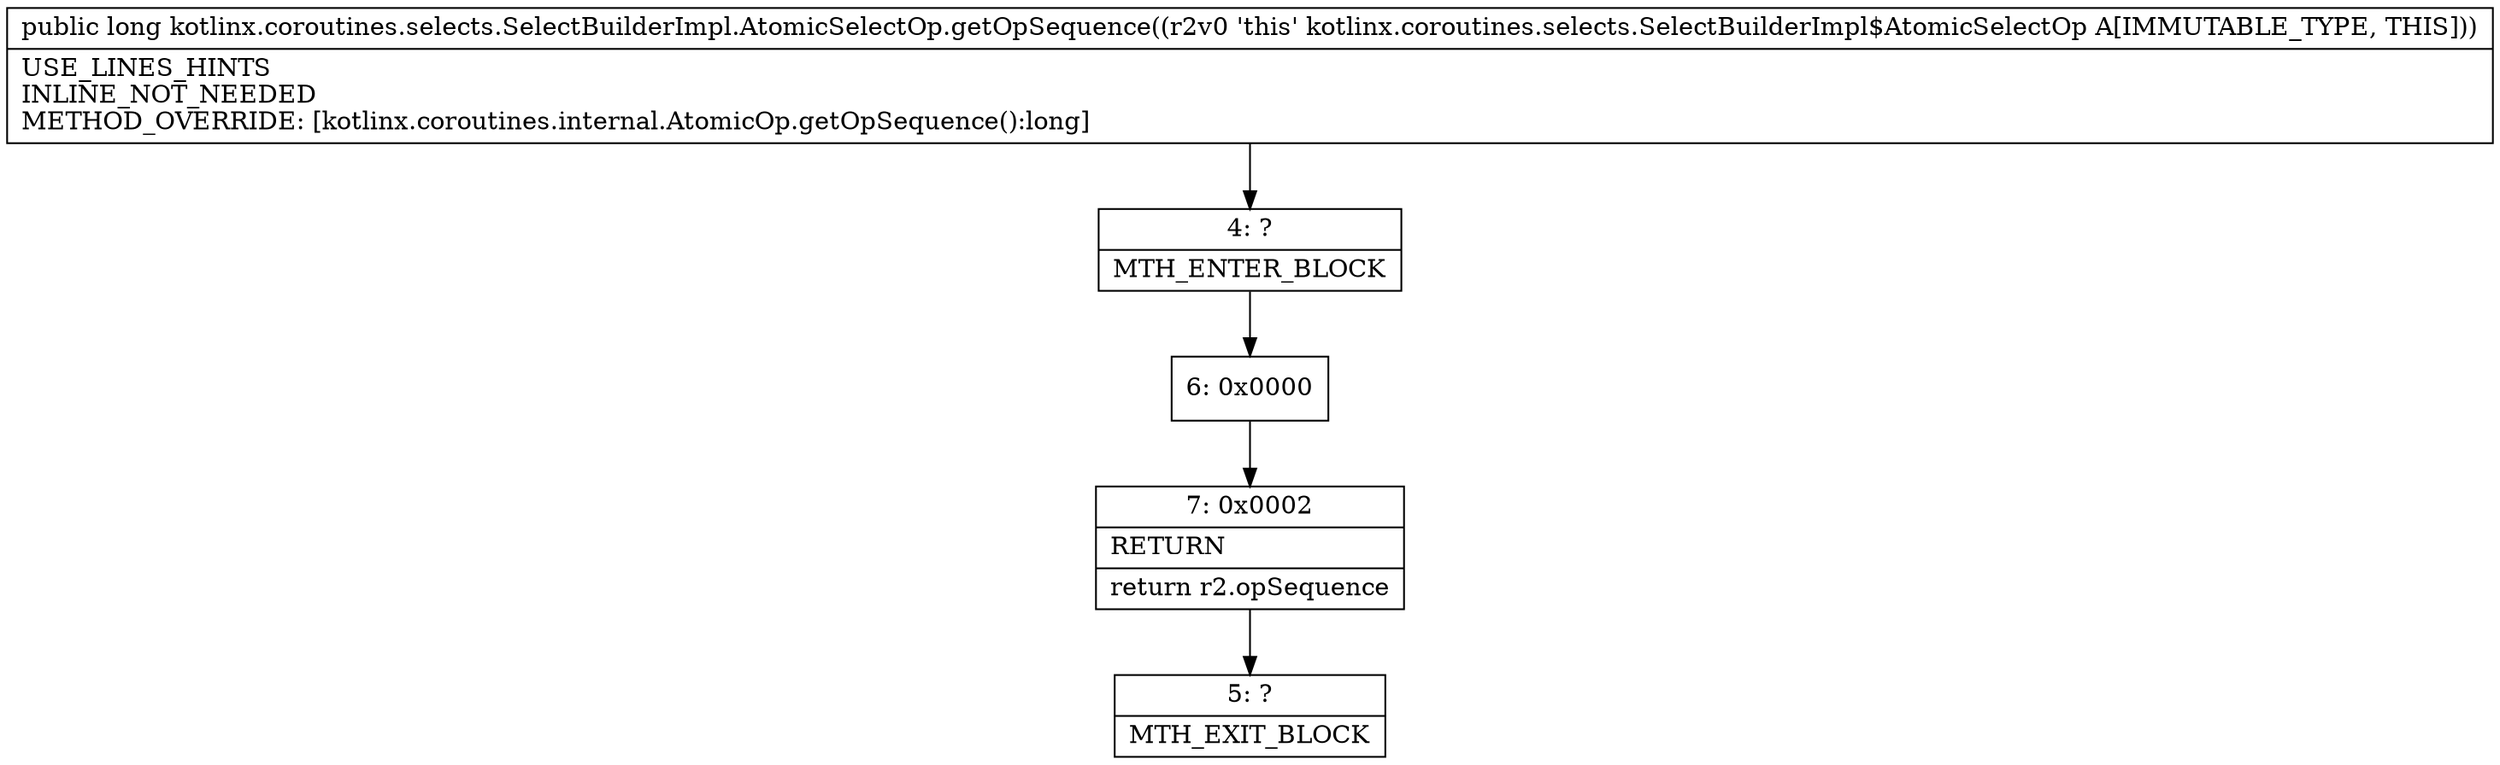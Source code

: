 digraph "CFG forkotlinx.coroutines.selects.SelectBuilderImpl.AtomicSelectOp.getOpSequence()J" {
Node_4 [shape=record,label="{4\:\ ?|MTH_ENTER_BLOCK\l}"];
Node_6 [shape=record,label="{6\:\ 0x0000}"];
Node_7 [shape=record,label="{7\:\ 0x0002|RETURN\l|return r2.opSequence\l}"];
Node_5 [shape=record,label="{5\:\ ?|MTH_EXIT_BLOCK\l}"];
MethodNode[shape=record,label="{public long kotlinx.coroutines.selects.SelectBuilderImpl.AtomicSelectOp.getOpSequence((r2v0 'this' kotlinx.coroutines.selects.SelectBuilderImpl$AtomicSelectOp A[IMMUTABLE_TYPE, THIS]))  | USE_LINES_HINTS\lINLINE_NOT_NEEDED\lMETHOD_OVERRIDE: [kotlinx.coroutines.internal.AtomicOp.getOpSequence():long]\l}"];
MethodNode -> Node_4;Node_4 -> Node_6;
Node_6 -> Node_7;
Node_7 -> Node_5;
}

